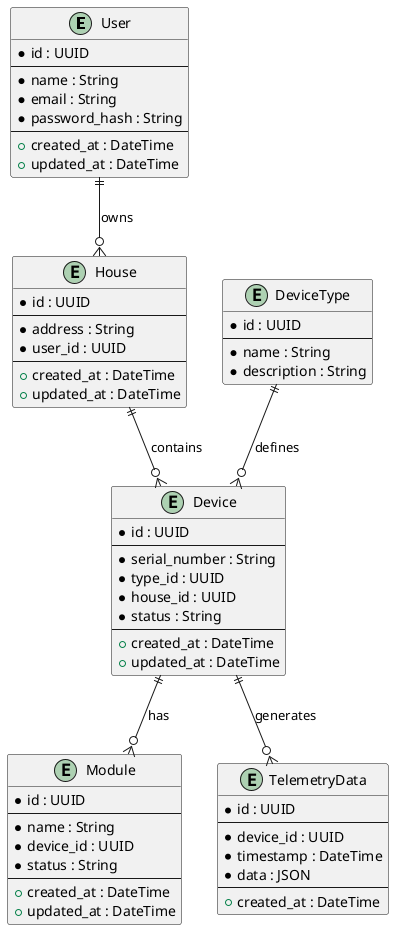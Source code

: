 @startuml
entity "User" as user {
  *id : UUID
  --
  *name : String
  *email : String
  *password_hash : String
  --
  +created_at : DateTime
  +updated_at : DateTime
}

entity "House" as house {
  *id : UUID
  --
  *address : String
  *user_id : UUID
  --
  +created_at : DateTime
  +updated_at : DateTime
}

entity "Device" as device {
  *id : UUID
  --
  *serial_number : String
  *type_id : UUID
  *house_id : UUID
  *status : String
  --
  +created_at : DateTime
  +updated_at : DateTime
}

entity "DeviceType" as devicetype {
  *id : UUID
  --
  *name : String
  *description : String
}

entity "Module" as module {
  *id : UUID
  --
  *name : String
  *device_id : UUID
  *status : String
  --
  +created_at : DateTime
  +updated_at : DateTime
}

entity "TelemetryData" as telemetry {
  *id : UUID
  --
  *device_id : UUID
  *timestamp : DateTime
  *data : JSON
  --
  +created_at : DateTime
}

' Связи
user ||--o{ house : "owns"
house ||--o{ device : "contains"
device ||--o{ module : "has"
devicetype ||--o{ device : "defines"
device ||--o{ telemetry : "generates"
@enduml
